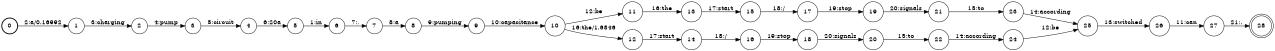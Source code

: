 digraph FST {
rankdir = LR;
size = "8.5,11";
label = "";
center = 1;
orientation = Portrait;
ranksep = "0.4";
nodesep = "0.25";
0 [label = "0", shape = circle, style = bold, fontsize = 14]
	0 -> 1 [label = "2:a/0.16992", fontsize = 14];
1 [label = "1", shape = circle, style = solid, fontsize = 14]
	1 -> 2 [label = "3:charging", fontsize = 14];
2 [label = "2", shape = circle, style = solid, fontsize = 14]
	2 -> 3 [label = "4:pump", fontsize = 14];
3 [label = "3", shape = circle, style = solid, fontsize = 14]
	3 -> 4 [label = "5:circuit", fontsize = 14];
4 [label = "4", shape = circle, style = solid, fontsize = 14]
	4 -> 5 [label = "6:20a", fontsize = 14];
5 [label = "5", shape = circle, style = solid, fontsize = 14]
	5 -> 6 [label = "1:in", fontsize = 14];
6 [label = "6", shape = circle, style = solid, fontsize = 14]
	6 -> 7 [label = "7:,", fontsize = 14];
7 [label = "7", shape = circle, style = solid, fontsize = 14]
	7 -> 8 [label = "8:a", fontsize = 14];
8 [label = "8", shape = circle, style = solid, fontsize = 14]
	8 -> 9 [label = "9:pumping", fontsize = 14];
9 [label = "9", shape = circle, style = solid, fontsize = 14]
	9 -> 10 [label = "10:capacitance", fontsize = 14];
10 [label = "10", shape = circle, style = solid, fontsize = 14]
	10 -> 11 [label = "12:be", fontsize = 14];
	10 -> 12 [label = "16:the/1.6846", fontsize = 14];
11 [label = "11", shape = circle, style = solid, fontsize = 14]
	11 -> 13 [label = "16:the", fontsize = 14];
12 [label = "12", shape = circle, style = solid, fontsize = 14]
	12 -> 14 [label = "17:start", fontsize = 14];
13 [label = "13", shape = circle, style = solid, fontsize = 14]
	13 -> 15 [label = "17:start", fontsize = 14];
14 [label = "14", shape = circle, style = solid, fontsize = 14]
	14 -> 16 [label = "18:/", fontsize = 14];
15 [label = "15", shape = circle, style = solid, fontsize = 14]
	15 -> 17 [label = "18:/", fontsize = 14];
16 [label = "16", shape = circle, style = solid, fontsize = 14]
	16 -> 18 [label = "19:stop", fontsize = 14];
17 [label = "17", shape = circle, style = solid, fontsize = 14]
	17 -> 19 [label = "19:stop", fontsize = 14];
18 [label = "18", shape = circle, style = solid, fontsize = 14]
	18 -> 20 [label = "20:signals", fontsize = 14];
19 [label = "19", shape = circle, style = solid, fontsize = 14]
	19 -> 21 [label = "20:signals", fontsize = 14];
20 [label = "20", shape = circle, style = solid, fontsize = 14]
	20 -> 22 [label = "15:to", fontsize = 14];
21 [label = "21", shape = circle, style = solid, fontsize = 14]
	21 -> 23 [label = "15:to", fontsize = 14];
22 [label = "22", shape = circle, style = solid, fontsize = 14]
	22 -> 24 [label = "14:according", fontsize = 14];
23 [label = "23", shape = circle, style = solid, fontsize = 14]
	23 -> 25 [label = "14:according", fontsize = 14];
24 [label = "24", shape = circle, style = solid, fontsize = 14]
	24 -> 25 [label = "12:be", fontsize = 14];
25 [label = "25", shape = circle, style = solid, fontsize = 14]
	25 -> 26 [label = "13:switched", fontsize = 14];
26 [label = "26", shape = circle, style = solid, fontsize = 14]
	26 -> 27 [label = "11:can", fontsize = 14];
27 [label = "27", shape = circle, style = solid, fontsize = 14]
	27 -> 28 [label = "21:.", fontsize = 14];
28 [label = "28", shape = doublecircle, style = solid, fontsize = 14]
}

